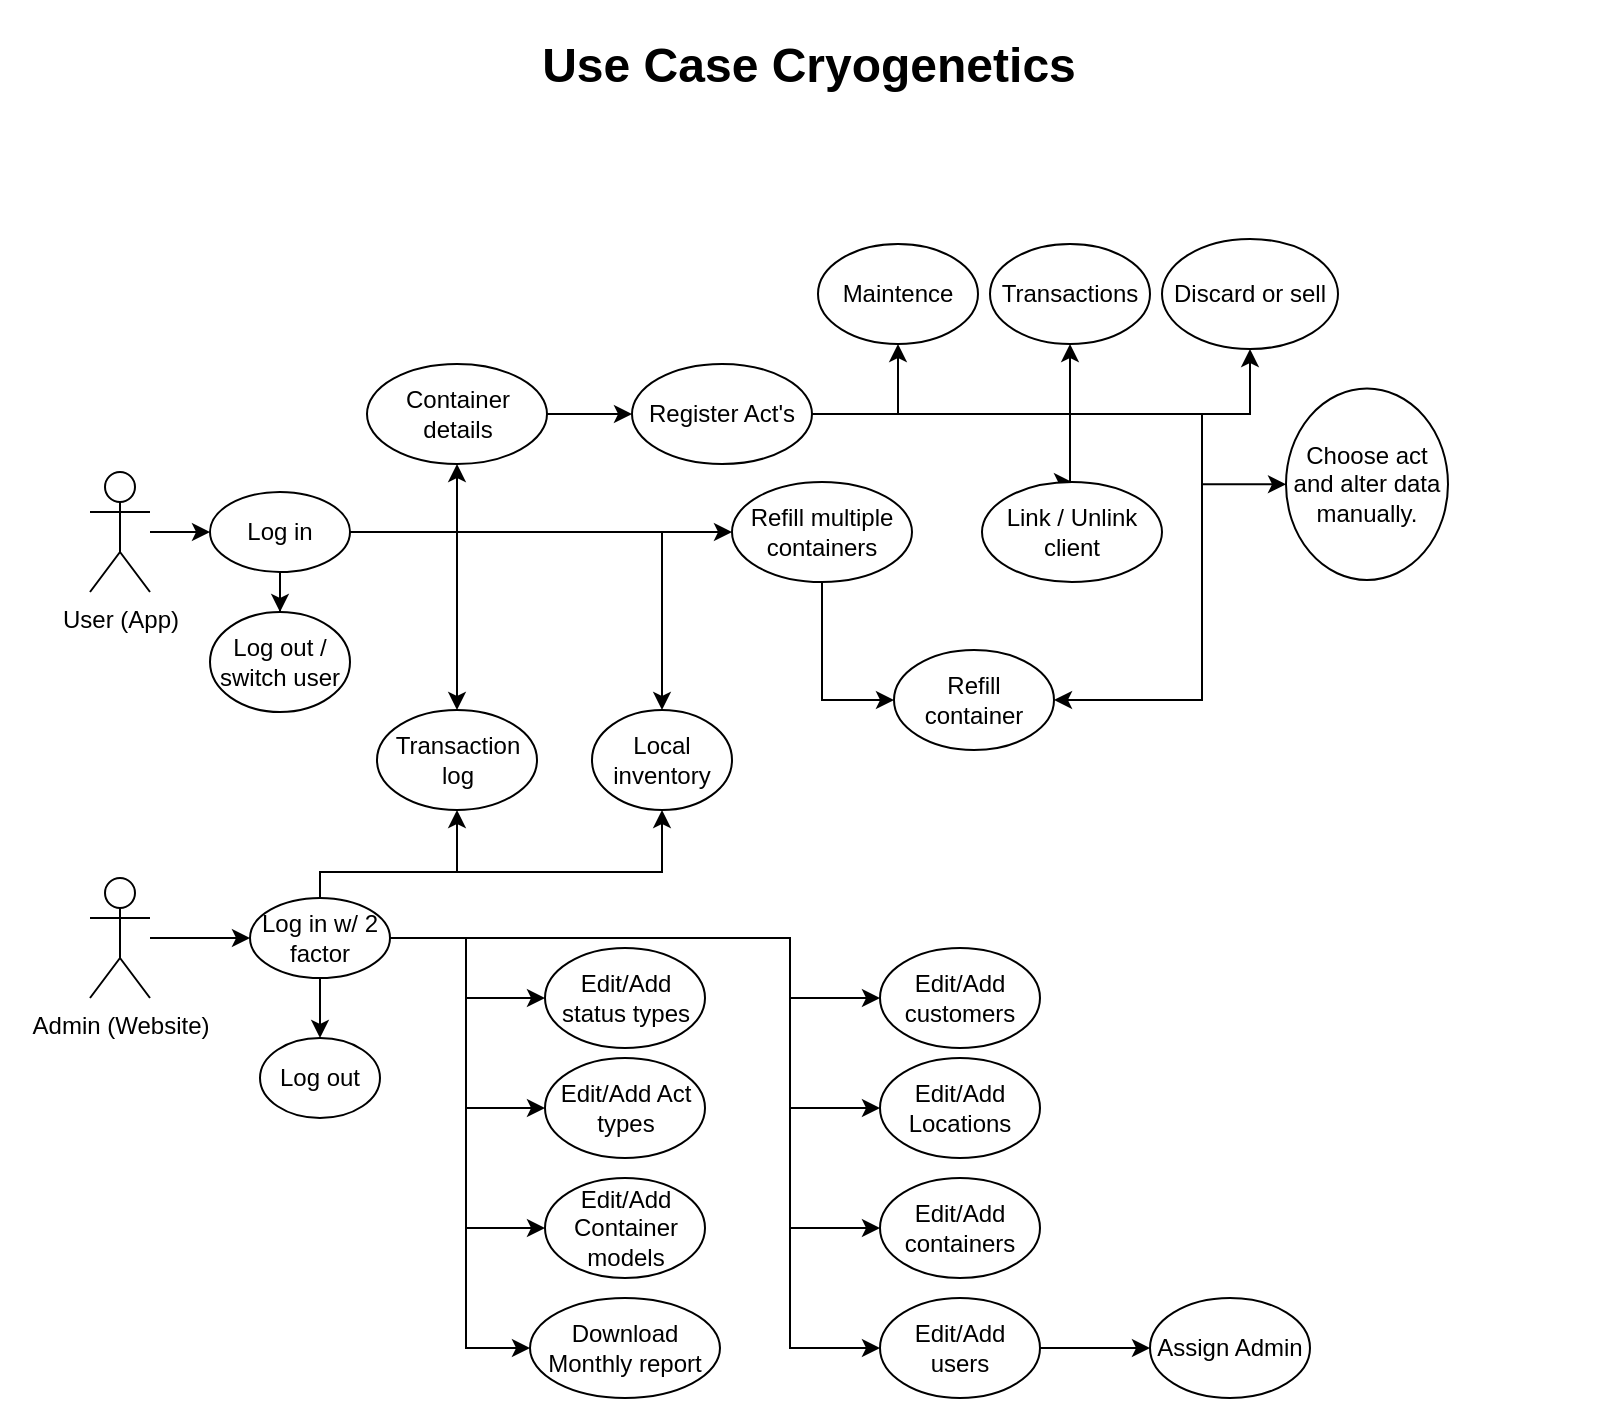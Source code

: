 <mxfile version="20.8.13" type="device"><diagram id="SDluKFZ77_GQ-9Oj1dp0" name="Page-1"><mxGraphModel dx="1562" dy="864" grid="0" gridSize="10" guides="1" tooltips="1" connect="1" arrows="1" fold="1" page="1" pageScale="1" pageWidth="827" pageHeight="1169" math="0" shadow="0"><root><mxCell id="0"/><mxCell id="1" parent="0"/><mxCell id="0yYx_qDswflsAAoxwXUI-31" style="edgeStyle=orthogonalEdgeStyle;rounded=0;orthogonalLoop=1;jettySize=auto;html=1;entryX=0;entryY=0.5;entryDx=0;entryDy=0;" parent="1" source="0yYx_qDswflsAAoxwXUI-1" target="0yYx_qDswflsAAoxwXUI-4" edge="1"><mxGeometry relative="1" as="geometry"/></mxCell><mxCell id="0yYx_qDswflsAAoxwXUI-1" value="User (App)" style="shape=umlActor;verticalLabelPosition=bottom;verticalAlign=top;html=1;outlineConnect=0;" parent="1" vertex="1"><mxGeometry x="50" y="249" width="30" height="60" as="geometry"/></mxCell><mxCell id="tL2vFa08hTNOEJkRz90D-2" style="edgeStyle=orthogonalEdgeStyle;rounded=0;orthogonalLoop=1;jettySize=auto;html=1;entryX=0.5;entryY=0;entryDx=0;entryDy=0;" parent="1" source="0yYx_qDswflsAAoxwXUI-4" target="tL2vFa08hTNOEJkRz90D-1" edge="1"><mxGeometry relative="1" as="geometry"/></mxCell><mxCell id="JvlwyF3AiAaFbEBLJg8P-22" style="edgeStyle=orthogonalEdgeStyle;rounded=0;orthogonalLoop=1;jettySize=auto;html=1;entryX=0.5;entryY=1;entryDx=0;entryDy=0;" parent="1" source="0yYx_qDswflsAAoxwXUI-4" target="JvlwyF3AiAaFbEBLJg8P-14" edge="1"><mxGeometry relative="1" as="geometry"/></mxCell><mxCell id="JvlwyF3AiAaFbEBLJg8P-30" style="edgeStyle=orthogonalEdgeStyle;rounded=0;orthogonalLoop=1;jettySize=auto;html=1;entryX=0.5;entryY=0;entryDx=0;entryDy=0;" parent="1" source="0yYx_qDswflsAAoxwXUI-4" target="tL2vFa08hTNOEJkRz90D-3" edge="1"><mxGeometry relative="1" as="geometry"/></mxCell><mxCell id="JvlwyF3AiAaFbEBLJg8P-53" style="edgeStyle=orthogonalEdgeStyle;rounded=0;orthogonalLoop=1;jettySize=auto;html=1;entryX=0;entryY=0.5;entryDx=0;entryDy=0;" parent="1" source="0yYx_qDswflsAAoxwXUI-4" target="JvlwyF3AiAaFbEBLJg8P-20" edge="1"><mxGeometry relative="1" as="geometry"/></mxCell><mxCell id="JvlwyF3AiAaFbEBLJg8P-55" style="edgeStyle=orthogonalEdgeStyle;rounded=0;orthogonalLoop=1;jettySize=auto;html=1;entryX=0.5;entryY=0;entryDx=0;entryDy=0;" parent="1" source="0yYx_qDswflsAAoxwXUI-4" target="0yYx_qDswflsAAoxwXUI-5" edge="1"><mxGeometry relative="1" as="geometry"/></mxCell><mxCell id="0yYx_qDswflsAAoxwXUI-4" value="Log in" style="ellipse;whiteSpace=wrap;html=1;rounded=0;" parent="1" vertex="1"><mxGeometry x="110" y="259" width="70" height="40" as="geometry"/></mxCell><mxCell id="0yYx_qDswflsAAoxwXUI-5" value="Local inventory" style="ellipse;whiteSpace=wrap;html=1;rounded=0;" parent="1" vertex="1"><mxGeometry x="301" y="368" width="70" height="50" as="geometry"/></mxCell><mxCell id="JvlwyF3AiAaFbEBLJg8P-45" value="" style="edgeStyle=orthogonalEdgeStyle;rounded=0;orthogonalLoop=1;jettySize=auto;html=1;entryX=0;entryY=0.5;entryDx=0;entryDy=0;" parent="1" source="0yYx_qDswflsAAoxwXUI-7" target="EFm6DFjvdsFlUaQpSqeD-4" edge="1"><mxGeometry relative="1" as="geometry"><mxPoint x="652.859" y="218.276" as="targetPoint"/><Array as="points"><mxPoint x="606" y="220"/><mxPoint x="606" y="255"/></Array></mxGeometry></mxCell><mxCell id="JvlwyF3AiAaFbEBLJg8P-46" style="edgeStyle=orthogonalEdgeStyle;rounded=0;orthogonalLoop=1;jettySize=auto;html=1;entryX=0.5;entryY=0;entryDx=0;entryDy=0;" parent="1" source="0yYx_qDswflsAAoxwXUI-7" target="JvlwyF3AiAaFbEBLJg8P-1" edge="1"><mxGeometry relative="1" as="geometry"><Array as="points"><mxPoint x="540" y="220"/></Array></mxGeometry></mxCell><mxCell id="JvlwyF3AiAaFbEBLJg8P-47" style="edgeStyle=orthogonalEdgeStyle;rounded=0;orthogonalLoop=1;jettySize=auto;html=1;entryX=0.5;entryY=1;entryDx=0;entryDy=0;" parent="1" source="0yYx_qDswflsAAoxwXUI-7" target="JvlwyF3AiAaFbEBLJg8P-7" edge="1"><mxGeometry relative="1" as="geometry"/></mxCell><mxCell id="JvlwyF3AiAaFbEBLJg8P-48" style="edgeStyle=orthogonalEdgeStyle;rounded=0;orthogonalLoop=1;jettySize=auto;html=1;entryX=0.5;entryY=1;entryDx=0;entryDy=0;" parent="1" source="0yYx_qDswflsAAoxwXUI-7" target="JvlwyF3AiAaFbEBLJg8P-9" edge="1"><mxGeometry relative="1" as="geometry"/></mxCell><mxCell id="JvlwyF3AiAaFbEBLJg8P-50" style="edgeStyle=orthogonalEdgeStyle;rounded=0;orthogonalLoop=1;jettySize=auto;html=1;entryX=0.5;entryY=1;entryDx=0;entryDy=0;" parent="1" source="0yYx_qDswflsAAoxwXUI-7" target="JvlwyF3AiAaFbEBLJg8P-5" edge="1"><mxGeometry relative="1" as="geometry"/></mxCell><mxCell id="9ZvRkyhVQMJZzIoJ5JOI-3" style="edgeStyle=orthogonalEdgeStyle;rounded=0;orthogonalLoop=1;jettySize=auto;html=1;entryX=1;entryY=0.5;entryDx=0;entryDy=0;" parent="1" source="0yYx_qDswflsAAoxwXUI-7" target="JvlwyF3AiAaFbEBLJg8P-3" edge="1"><mxGeometry relative="1" as="geometry"><Array as="points"><mxPoint x="606" y="220"/><mxPoint x="606" y="363"/></Array></mxGeometry></mxCell><mxCell id="0yYx_qDswflsAAoxwXUI-7" value="Register Act's" style="ellipse;whiteSpace=wrap;html=1;rounded=0;" parent="1" vertex="1"><mxGeometry x="321" y="195" width="90" height="50" as="geometry"/></mxCell><mxCell id="0yYx_qDswflsAAoxwXUI-30" style="edgeStyle=orthogonalEdgeStyle;rounded=0;orthogonalLoop=1;jettySize=auto;html=1;entryX=0;entryY=0.5;entryDx=0;entryDy=0;" parent="1" source="0yYx_qDswflsAAoxwXUI-22" target="0yYx_qDswflsAAoxwXUI-29" edge="1"><mxGeometry relative="1" as="geometry"/></mxCell><mxCell id="0yYx_qDswflsAAoxwXUI-22" value="Admin (Website)" style="shape=umlActor;verticalLabelPosition=bottom;verticalAlign=top;html=1;outlineConnect=0;rounded=0;" parent="1" vertex="1"><mxGeometry x="50" y="452" width="30" height="60" as="geometry"/></mxCell><mxCell id="0yYx_qDswflsAAoxwXUI-40" style="edgeStyle=orthogonalEdgeStyle;rounded=0;orthogonalLoop=1;jettySize=auto;html=1;entryX=0;entryY=0.5;entryDx=0;entryDy=0;" parent="1" source="0yYx_qDswflsAAoxwXUI-29" target="0yYx_qDswflsAAoxwXUI-34" edge="1"><mxGeometry relative="1" as="geometry"><Array as="points"><mxPoint x="238" y="482"/><mxPoint x="238" y="512"/></Array></mxGeometry></mxCell><mxCell id="0yYx_qDswflsAAoxwXUI-41" style="edgeStyle=orthogonalEdgeStyle;rounded=0;orthogonalLoop=1;jettySize=auto;html=1;entryX=0;entryY=0.5;entryDx=0;entryDy=0;" parent="1" source="0yYx_qDswflsAAoxwXUI-29" target="0yYx_qDswflsAAoxwXUI-35" edge="1"><mxGeometry relative="1" as="geometry"><Array as="points"><mxPoint x="238" y="482"/><mxPoint x="238" y="567"/></Array></mxGeometry></mxCell><mxCell id="0yYx_qDswflsAAoxwXUI-42" style="edgeStyle=orthogonalEdgeStyle;rounded=0;orthogonalLoop=1;jettySize=auto;html=1;entryX=0;entryY=0.5;entryDx=0;entryDy=0;" parent="1" source="0yYx_qDswflsAAoxwXUI-29" target="0yYx_qDswflsAAoxwXUI-36" edge="1"><mxGeometry relative="1" as="geometry"><Array as="points"><mxPoint x="238" y="482"/><mxPoint x="238" y="627"/></Array></mxGeometry></mxCell><mxCell id="0yYx_qDswflsAAoxwXUI-43" style="edgeStyle=orthogonalEdgeStyle;rounded=0;orthogonalLoop=1;jettySize=auto;html=1;entryX=0;entryY=0.5;entryDx=0;entryDy=0;" parent="1" source="0yYx_qDswflsAAoxwXUI-29" target="0yYx_qDswflsAAoxwXUI-37" edge="1"><mxGeometry relative="1" as="geometry"><Array as="points"><mxPoint x="238" y="482"/><mxPoint x="238" y="687"/></Array></mxGeometry></mxCell><mxCell id="tL2vFa08hTNOEJkRz90D-7" style="edgeStyle=orthogonalEdgeStyle;rounded=0;orthogonalLoop=1;jettySize=auto;html=1;entryX=0.5;entryY=0;entryDx=0;entryDy=0;" parent="1" source="0yYx_qDswflsAAoxwXUI-29" target="tL2vFa08hTNOEJkRz90D-6" edge="1"><mxGeometry relative="1" as="geometry"/></mxCell><mxCell id="tL2vFa08hTNOEJkRz90D-8" style="edgeStyle=orthogonalEdgeStyle;rounded=0;orthogonalLoop=1;jettySize=auto;html=1;entryX=0;entryY=0.5;entryDx=0;entryDy=0;" parent="1" source="0yYx_qDswflsAAoxwXUI-29" target="0yYx_qDswflsAAoxwXUI-45" edge="1"><mxGeometry relative="1" as="geometry"><Array as="points"><mxPoint x="400" y="482"/><mxPoint x="400" y="512"/></Array></mxGeometry></mxCell><mxCell id="tL2vFa08hTNOEJkRz90D-9" style="edgeStyle=orthogonalEdgeStyle;rounded=0;orthogonalLoop=1;jettySize=auto;html=1;entryX=0;entryY=0.5;entryDx=0;entryDy=0;" parent="1" source="0yYx_qDswflsAAoxwXUI-29" target="0yYx_qDswflsAAoxwXUI-44" edge="1"><mxGeometry relative="1" as="geometry"><Array as="points"><mxPoint x="400" y="482"/><mxPoint x="400" y="567"/></Array></mxGeometry></mxCell><mxCell id="tL2vFa08hTNOEJkRz90D-10" style="edgeStyle=orthogonalEdgeStyle;rounded=0;orthogonalLoop=1;jettySize=auto;html=1;entryX=0;entryY=0.5;entryDx=0;entryDy=0;" parent="1" source="0yYx_qDswflsAAoxwXUI-29" target="0yYx_qDswflsAAoxwXUI-32" edge="1"><mxGeometry relative="1" as="geometry"><Array as="points"><mxPoint x="400" y="482"/><mxPoint x="400" y="627"/></Array></mxGeometry></mxCell><mxCell id="tL2vFa08hTNOEJkRz90D-11" style="edgeStyle=orthogonalEdgeStyle;rounded=0;orthogonalLoop=1;jettySize=auto;html=1;entryX=0;entryY=0.5;entryDx=0;entryDy=0;" parent="1" source="0yYx_qDswflsAAoxwXUI-29" target="0yYx_qDswflsAAoxwXUI-33" edge="1"><mxGeometry relative="1" as="geometry"><Array as="points"><mxPoint x="400" y="482"/><mxPoint x="400" y="687"/></Array></mxGeometry></mxCell><mxCell id="9ZvRkyhVQMJZzIoJ5JOI-1" style="edgeStyle=orthogonalEdgeStyle;rounded=0;orthogonalLoop=1;jettySize=auto;html=1;entryX=0.5;entryY=1;entryDx=0;entryDy=0;" parent="1" source="0yYx_qDswflsAAoxwXUI-29" target="tL2vFa08hTNOEJkRz90D-3" edge="1"><mxGeometry relative="1" as="geometry"><Array as="points"><mxPoint x="165" y="449"/><mxPoint x="233" y="449"/></Array></mxGeometry></mxCell><mxCell id="9ZvRkyhVQMJZzIoJ5JOI-2" style="edgeStyle=orthogonalEdgeStyle;rounded=0;orthogonalLoop=1;jettySize=auto;html=1;entryX=0.5;entryY=1;entryDx=0;entryDy=0;" parent="1" source="0yYx_qDswflsAAoxwXUI-29" target="0yYx_qDswflsAAoxwXUI-5" edge="1"><mxGeometry relative="1" as="geometry"><Array as="points"><mxPoint x="165" y="449"/><mxPoint x="336" y="449"/></Array></mxGeometry></mxCell><mxCell id="0yYx_qDswflsAAoxwXUI-29" value="Log in w/ 2 factor" style="ellipse;whiteSpace=wrap;html=1;rounded=0;" parent="1" vertex="1"><mxGeometry x="130" y="462" width="70" height="40" as="geometry"/></mxCell><mxCell id="0yYx_qDswflsAAoxwXUI-32" value="Edit/Add containers" style="ellipse;whiteSpace=wrap;html=1;rounded=0;" parent="1" vertex="1"><mxGeometry x="445" y="602" width="80" height="50" as="geometry"/></mxCell><mxCell id="tL2vFa08hTNOEJkRz90D-15" style="edgeStyle=orthogonalEdgeStyle;rounded=0;orthogonalLoop=1;jettySize=auto;html=1;" parent="1" source="0yYx_qDswflsAAoxwXUI-33" target="tL2vFa08hTNOEJkRz90D-14" edge="1"><mxGeometry relative="1" as="geometry"/></mxCell><mxCell id="0yYx_qDswflsAAoxwXUI-33" value="Edit/Add users" style="ellipse;whiteSpace=wrap;html=1;rounded=0;" parent="1" vertex="1"><mxGeometry x="445" y="662" width="80" height="50" as="geometry"/></mxCell><mxCell id="0yYx_qDswflsAAoxwXUI-34" value="Edit/Add status types" style="ellipse;whiteSpace=wrap;html=1;rounded=0;" parent="1" vertex="1"><mxGeometry x="277.5" y="487" width="80" height="50" as="geometry"/></mxCell><mxCell id="0yYx_qDswflsAAoxwXUI-35" value="Edit/Add Act types" style="ellipse;whiteSpace=wrap;html=1;rounded=0;" parent="1" vertex="1"><mxGeometry x="277.5" y="542" width="80" height="50" as="geometry"/></mxCell><mxCell id="0yYx_qDswflsAAoxwXUI-36" value="Edit/Add Container models" style="ellipse;whiteSpace=wrap;html=1;rounded=0;" parent="1" vertex="1"><mxGeometry x="277.5" y="602" width="80" height="50" as="geometry"/></mxCell><mxCell id="0yYx_qDswflsAAoxwXUI-37" value="Download Monthly report" style="ellipse;whiteSpace=wrap;html=1;rounded=0;" parent="1" vertex="1"><mxGeometry x="270" y="662" width="95" height="50" as="geometry"/></mxCell><mxCell id="0yYx_qDswflsAAoxwXUI-44" value="Edit/Add Locations" style="ellipse;whiteSpace=wrap;html=1;rounded=0;" parent="1" vertex="1"><mxGeometry x="445" y="542" width="80" height="50" as="geometry"/></mxCell><mxCell id="0yYx_qDswflsAAoxwXUI-45" value="Edit/Add customers" style="ellipse;whiteSpace=wrap;html=1;rounded=0;" parent="1" vertex="1"><mxGeometry x="445" y="487" width="80" height="50" as="geometry"/></mxCell><mxCell id="tL2vFa08hTNOEJkRz90D-1" value="Log out / switch user" style="ellipse;whiteSpace=wrap;html=1;rounded=0;" parent="1" vertex="1"><mxGeometry x="110" y="319" width="70" height="50" as="geometry"/></mxCell><mxCell id="tL2vFa08hTNOEJkRz90D-3" value="Transaction log" style="ellipse;whiteSpace=wrap;html=1;rounded=0;" parent="1" vertex="1"><mxGeometry x="193.5" y="368" width="80" height="50" as="geometry"/></mxCell><mxCell id="tL2vFa08hTNOEJkRz90D-6" value="Log out" style="ellipse;whiteSpace=wrap;html=1;rounded=0;" parent="1" vertex="1"><mxGeometry x="135" y="532" width="60" height="40" as="geometry"/></mxCell><mxCell id="tL2vFa08hTNOEJkRz90D-14" value="Assign Admin" style="ellipse;whiteSpace=wrap;html=1;rounded=0;" parent="1" vertex="1"><mxGeometry x="580" y="662" width="80" height="50" as="geometry"/></mxCell><mxCell id="tL2vFa08hTNOEJkRz90D-16" value="&lt;h1&gt;&lt;b&gt;Use Case Cryogenetics&lt;/b&gt;&lt;/h1&gt;" style="text;html=1;strokeColor=none;fillColor=none;align=center;verticalAlign=middle;whiteSpace=wrap;rounded=0;" parent="1" vertex="1"><mxGeometry x="5" y="13" width="809" height="65" as="geometry"/></mxCell><mxCell id="JvlwyF3AiAaFbEBLJg8P-3" value="Refill container" style="ellipse;whiteSpace=wrap;html=1;rounded=0;" parent="1" vertex="1"><mxGeometry x="452" y="338" width="80" height="50" as="geometry"/></mxCell><mxCell id="JvlwyF3AiAaFbEBLJg8P-5" value="Discard or sell" style="ellipse;whiteSpace=wrap;html=1;rounded=0;" parent="1" vertex="1"><mxGeometry x="586" y="132.5" width="88" height="55" as="geometry"/></mxCell><mxCell id="JvlwyF3AiAaFbEBLJg8P-7" value="Maintence" style="ellipse;whiteSpace=wrap;html=1;rounded=0;" parent="1" vertex="1"><mxGeometry x="414" y="135" width="80" height="50" as="geometry"/></mxCell><mxCell id="JvlwyF3AiAaFbEBLJg8P-9" value="Transactions" style="ellipse;whiteSpace=wrap;html=1;rounded=0;" parent="1" vertex="1"><mxGeometry x="500" y="135" width="80" height="50" as="geometry"/></mxCell><mxCell id="JvlwyF3AiAaFbEBLJg8P-16" style="edgeStyle=orthogonalEdgeStyle;rounded=0;orthogonalLoop=1;jettySize=auto;html=1;entryX=0;entryY=0.5;entryDx=0;entryDy=0;" parent="1" source="JvlwyF3AiAaFbEBLJg8P-14" target="0yYx_qDswflsAAoxwXUI-7" edge="1"><mxGeometry relative="1" as="geometry"/></mxCell><mxCell id="JvlwyF3AiAaFbEBLJg8P-14" value="Container details" style="ellipse;whiteSpace=wrap;html=1;rounded=0;" parent="1" vertex="1"><mxGeometry x="188.5" y="195" width="90" height="50" as="geometry"/></mxCell><mxCell id="JvlwyF3AiAaFbEBLJg8P-35" style="edgeStyle=orthogonalEdgeStyle;rounded=0;orthogonalLoop=1;jettySize=auto;html=1;entryX=0;entryY=0.5;entryDx=0;entryDy=0;" parent="1" source="JvlwyF3AiAaFbEBLJg8P-20" target="JvlwyF3AiAaFbEBLJg8P-3" edge="1"><mxGeometry relative="1" as="geometry"/></mxCell><mxCell id="JvlwyF3AiAaFbEBLJg8P-20" value="Refill multiple containers" style="ellipse;whiteSpace=wrap;html=1;rounded=0;" parent="1" vertex="1"><mxGeometry x="371" y="254" width="90" height="50" as="geometry"/></mxCell><mxCell id="JvlwyF3AiAaFbEBLJg8P-1" value="Link / Unlink client" style="ellipse;whiteSpace=wrap;html=1;rounded=0;" parent="1" vertex="1"><mxGeometry x="496" y="254" width="90" height="50" as="geometry"/></mxCell><mxCell id="EFm6DFjvdsFlUaQpSqeD-4" value="Choose act and alter data manually. " style="ellipse;whiteSpace=wrap;html=1;rounded=0;" vertex="1" parent="1"><mxGeometry x="648" y="207.25" width="81" height="95.75" as="geometry"/></mxCell></root></mxGraphModel></diagram></mxfile>